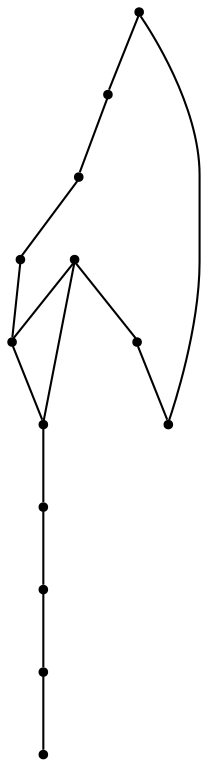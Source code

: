 graph {
  node [shape=point,comment="{\"directed\":false,\"doi\":\"10.1007/978-3-662-45803-7_5\",\"figure\":\"2 (1)\"}"]

  v0 [pos="1268.4185818727517,760.8851958657906"]
  v1 [pos="1208.917397141973,760.8851958657906"]
  v2 [pos="1238.6680531315196,604.9411051703557"]
  v3 [pos="1238.6680531315196,562.8772988648129"]
  v4 [pos="1238.6680531315196,647.0089826182684"]
  v5 [pos="1238.6680531315196,689.0725344774131"]
  v6 [pos="1238.6680531315196,731.1404119253258"]
  v7 [pos="1327.9198938518452,820.3747637467203"]
  v8 [pos="1387.421078582624,879.8640771812519"]
  v9 [pos="1121.7337232813484,850.9531140874329"]
  v10 [pos="1091.407650412483,878.3717490562663"]
  v11 [pos="1152.9604597220446,820.6747560501062"]
  v12 [pos="1179.166741152426,790.6299798062555"]

  v0 -- v1 [id="-1",pos="1268.4185818727517,760.8851958657906 1208.917397141973,760.8851958657906 1208.917397141973,760.8851958657906 1208.917397141973,760.8851958657906"]
  v10 -- v8 [id="-2",pos="1091.407650412483,878.3717490562663 1387.421078582624,879.8640771812519 1387.421078582624,879.8640771812519 1387.421078582624,879.8640771812519"]
  v10 -- v9 [id="-3",pos="1091.407650412483,878.3717490562663 1121.7337232813484,850.9531140874329 1121.7337232813484,850.9531140874329 1121.7337232813484,850.9531140874329"]
  v9 -- v11 [id="-4",pos="1121.7337232813484,850.9531140874329 1152.9604597220446,820.6747560501062 1152.9604597220446,820.6747560501062 1152.9604597220446,820.6747560501062"]
  v11 -- v12 [id="-5",pos="1152.9604597220446,820.6747560501062 1179.166741152426,790.6299798062555 1179.166741152426,790.6299798062555 1179.166741152426,790.6299798062555"]
  v12 -- v1 [id="-6",pos="1179.166741152426,790.6299798062555 1208.917397141973,760.8851958657906 1208.917397141973,760.8851958657906 1208.917397141973,760.8851958657906"]
  v1 -- v6 [id="-7",pos="1208.917397141973,760.8851958657906 1238.6680531315196,731.1404119253258 1238.6680531315196,731.1404119253258 1238.6680531315196,731.1404119253258"]
  v6 -- v0 [id="-8",pos="1238.6680531315196,731.1404119253258 1268.4185818727517,760.8851958657906 1268.4185818727517,760.8851958657906 1268.4185818727517,760.8851958657906"]
  v0 -- v7 [id="-9",pos="1268.4185818727517,760.8851958657906 1327.9198938518452,820.3747637467203 1327.9198938518452,820.3747637467203 1327.9198938518452,820.3747637467203"]
  v7 -- v8 [id="-10",pos="1327.9198938518452,820.3747637467203 1387.421078582624,879.8640771812519 1387.421078582624,879.8640771812519 1387.421078582624,879.8640771812519"]
  v6 -- v5 [id="-19",pos="1238.6680531315196,731.1404119253258 1238.6680531315196,689.0725344774131 1238.6680531315196,689.0725344774131 1238.6680531315196,689.0725344774131"]
  v5 -- v4 [id="-20",pos="1238.6680531315196,689.0725344774131 1238.6680531315196,647.0089826182684 1238.6680531315196,647.0089826182684 1238.6680531315196,647.0089826182684"]
  v4 -- v2 [id="-21",pos="1238.6680531315196,647.0089826182684 1238.6680531315196,604.9411051703557 1238.6680531315196,604.9411051703557 1238.6680531315196,604.9411051703557"]
  v2 -- v3 [id="-22",pos="1238.6680531315196,604.9411051703557 1238.6680531315196,562.8772988648129 1238.6680531315196,562.8772988648129 1238.6680531315196,562.8772988648129"]
}